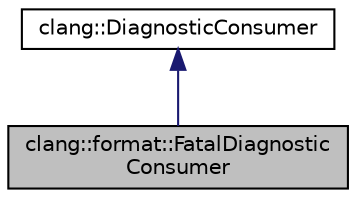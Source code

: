 digraph "clang::format::FatalDiagnosticConsumer"
{
 // LATEX_PDF_SIZE
  bgcolor="transparent";
  edge [fontname="Helvetica",fontsize="10",labelfontname="Helvetica",labelfontsize="10"];
  node [fontname="Helvetica",fontsize="10",shape=record];
  Node1 [label="clang::format::FatalDiagnostic\lConsumer",height=0.2,width=0.4,color="black", fillcolor="grey75", style="filled", fontcolor="black",tooltip=" "];
  Node2 -> Node1 [dir="back",color="midnightblue",fontsize="10",style="solid",fontname="Helvetica"];
  Node2 [label="clang::DiagnosticConsumer",height=0.2,width=0.4,color="black",URL="$classclang_1_1DiagnosticConsumer.html",tooltip="Abstract interface, implemented by clients of the front-end, which formats and prints fully processed..."];
}
